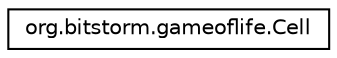 digraph "Graphical Class Hierarchy"
{
  edge [fontname="Helvetica",fontsize="10",labelfontname="Helvetica",labelfontsize="10"];
  node [fontname="Helvetica",fontsize="10",shape=record];
  rankdir="LR";
  Node1 [label="org.bitstorm.gameoflife.Cell",height=0.2,width=0.4,color="black", fillcolor="white", style="filled",URL="$classorg_1_1bitstorm_1_1gameoflife_1_1Cell.html"];
}

